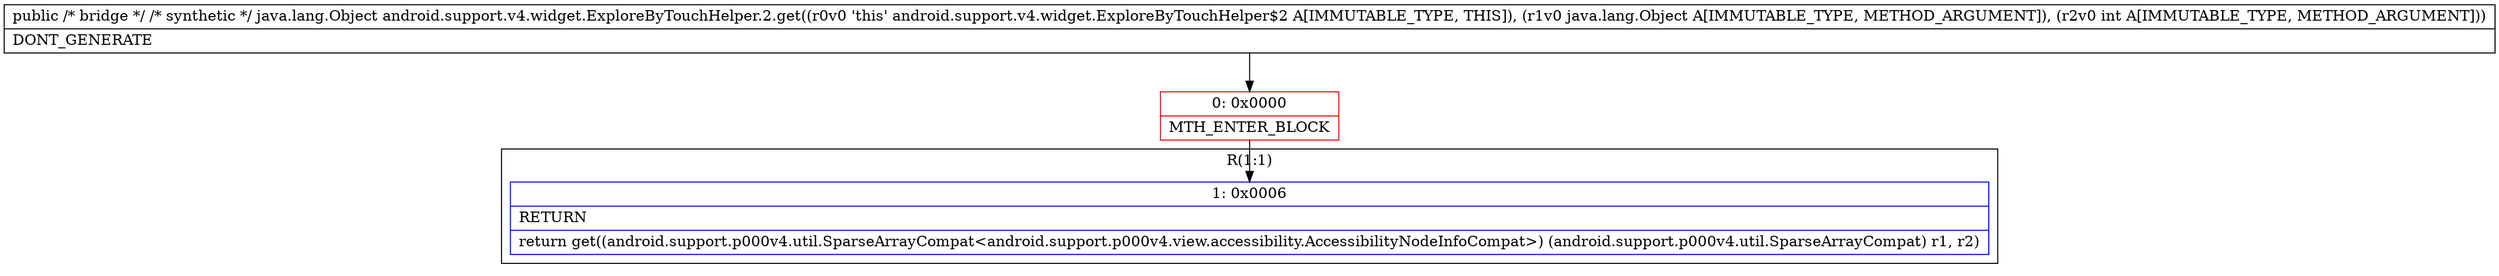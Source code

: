 digraph "CFG forandroid.support.v4.widget.ExploreByTouchHelper.2.get(Ljava\/lang\/Object;I)Ljava\/lang\/Object;" {
subgraph cluster_Region_2044416298 {
label = "R(1:1)";
node [shape=record,color=blue];
Node_1 [shape=record,label="{1\:\ 0x0006|RETURN\l|return get((android.support.p000v4.util.SparseArrayCompat\<android.support.p000v4.view.accessibility.AccessibilityNodeInfoCompat\>) (android.support.p000v4.util.SparseArrayCompat) r1, r2)\l}"];
}
Node_0 [shape=record,color=red,label="{0\:\ 0x0000|MTH_ENTER_BLOCK\l}"];
MethodNode[shape=record,label="{public \/* bridge *\/ \/* synthetic *\/ java.lang.Object android.support.v4.widget.ExploreByTouchHelper.2.get((r0v0 'this' android.support.v4.widget.ExploreByTouchHelper$2 A[IMMUTABLE_TYPE, THIS]), (r1v0 java.lang.Object A[IMMUTABLE_TYPE, METHOD_ARGUMENT]), (r2v0 int A[IMMUTABLE_TYPE, METHOD_ARGUMENT]))  | DONT_GENERATE\l}"];
MethodNode -> Node_0;
Node_0 -> Node_1;
}

